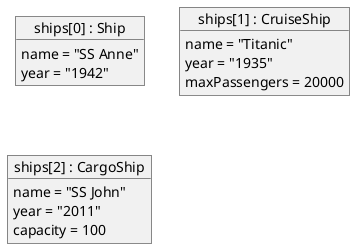@startuml
object "ships[0] : Ship" as ships0 {
name = "SS Anne"
year = "1942"
}

object "ships[1] : CruiseShip" as ships1 {
name = "Titanic"
year = "1935"
maxPassengers = 20000
}

object "ships[2] : CargoShip" as ships2 {
name = "SS John"
year = "2011"
capacity = 100
}
@enduml
